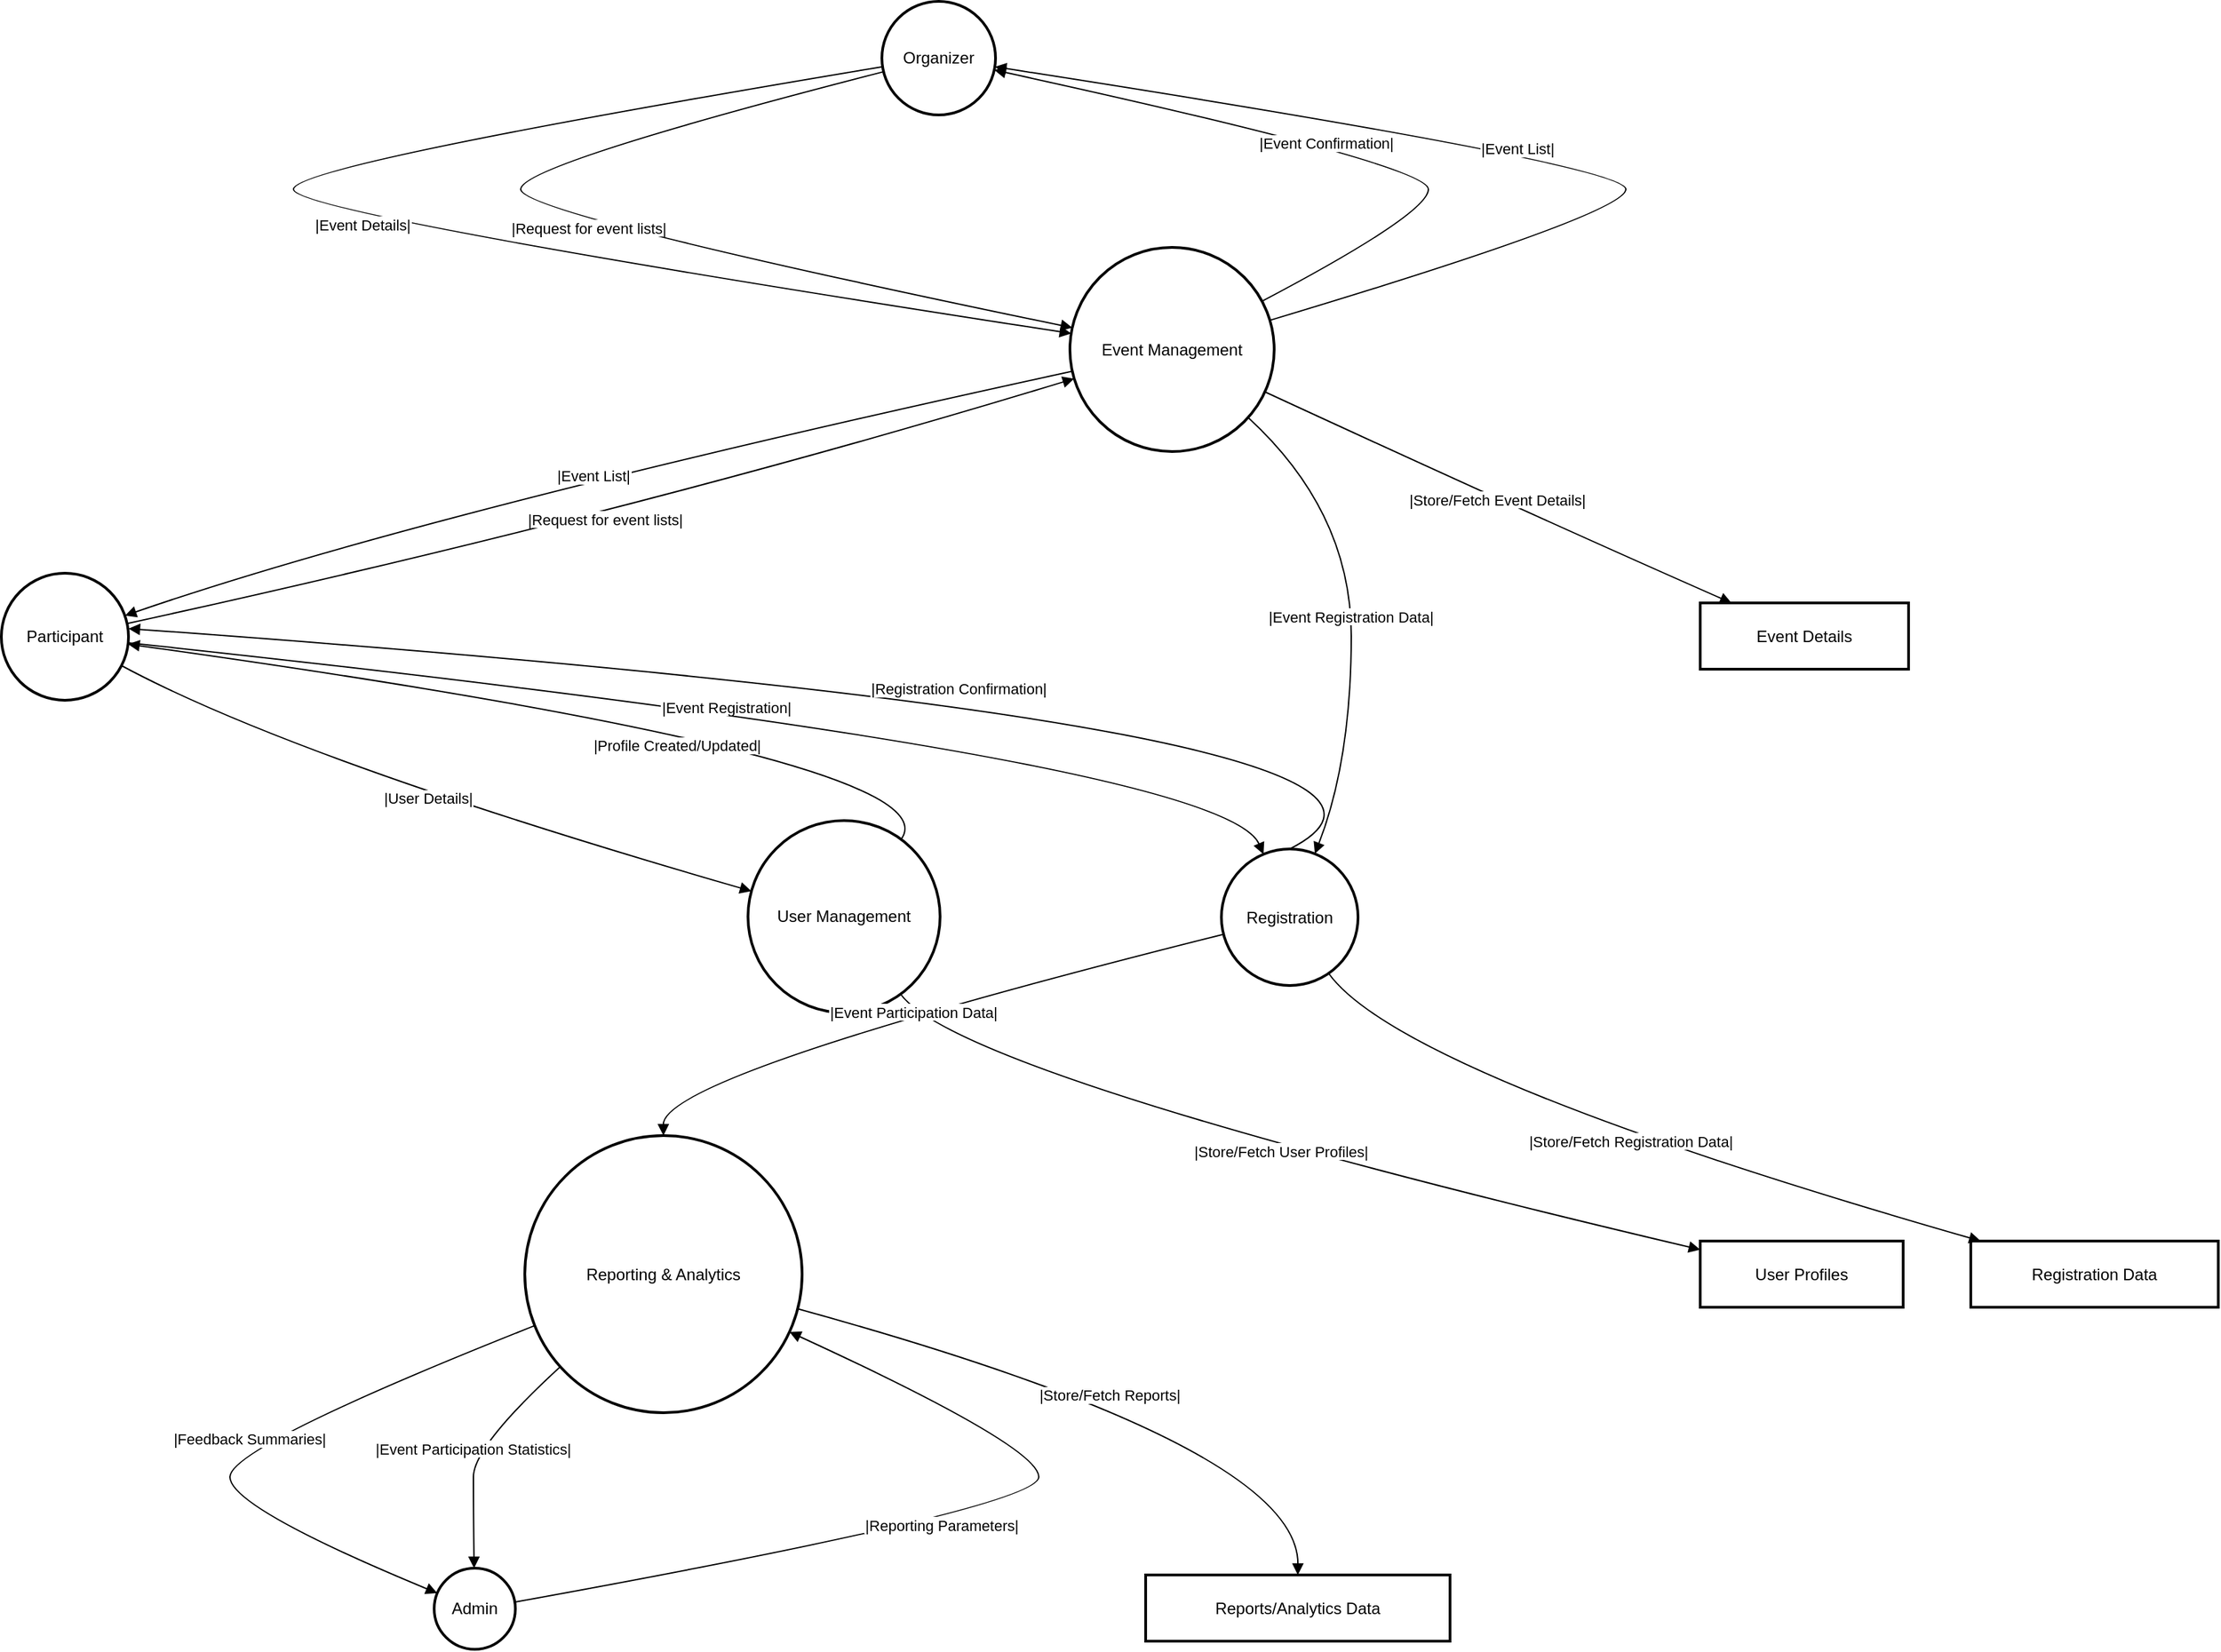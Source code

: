 <mxfile version="24.8.0">
  <diagram name="Page-1" id="ZyzO2luwYPxQ3S3YGxus">
    <mxGraphModel dx="1224" dy="624" grid="1" gridSize="10" guides="1" tooltips="1" connect="1" arrows="1" fold="1" page="1" pageScale="1" pageWidth="850" pageHeight="1100" math="0" shadow="0">
      <root>
        <mxCell id="0" />
        <mxCell id="1" parent="0" />
        <mxCell id="g5DdatFmQpTR3ij23BYN-25" value="Organizer" style="ellipse;aspect=fixed;strokeWidth=2;whiteSpace=wrap;" vertex="1" parent="1">
          <mxGeometry x="671" y="20" width="84" height="84" as="geometry" />
        </mxCell>
        <mxCell id="g5DdatFmQpTR3ij23BYN-26" value="Participant" style="ellipse;aspect=fixed;strokeWidth=2;whiteSpace=wrap;" vertex="1" parent="1">
          <mxGeometry x="20" y="443" width="94" height="94" as="geometry" />
        </mxCell>
        <mxCell id="g5DdatFmQpTR3ij23BYN-27" value="Admin" style="ellipse;aspect=fixed;strokeWidth=2;whiteSpace=wrap;" vertex="1" parent="1">
          <mxGeometry x="340" y="1179" width="60" height="60" as="geometry" />
        </mxCell>
        <mxCell id="g5DdatFmQpTR3ij23BYN-28" value="Event Management" style="ellipse;aspect=fixed;strokeWidth=2;whiteSpace=wrap;" vertex="1" parent="1">
          <mxGeometry x="810" y="202" width="151" height="151" as="geometry" />
        </mxCell>
        <mxCell id="g5DdatFmQpTR3ij23BYN-29" value="User Management" style="ellipse;aspect=fixed;strokeWidth=2;whiteSpace=wrap;" vertex="1" parent="1">
          <mxGeometry x="572" y="626" width="142" height="142" as="geometry" />
        </mxCell>
        <mxCell id="g5DdatFmQpTR3ij23BYN-30" value="Registration" style="ellipse;aspect=fixed;strokeWidth=2;whiteSpace=wrap;" vertex="1" parent="1">
          <mxGeometry x="922" y="647" width="101" height="101" as="geometry" />
        </mxCell>
        <mxCell id="g5DdatFmQpTR3ij23BYN-31" value="Reporting &amp; Analytics" style="ellipse;aspect=fixed;strokeWidth=2;whiteSpace=wrap;" vertex="1" parent="1">
          <mxGeometry x="407" y="859" width="205" height="205" as="geometry" />
        </mxCell>
        <mxCell id="g5DdatFmQpTR3ij23BYN-32" value="Event Details" style="whiteSpace=wrap;strokeWidth=2;" vertex="1" parent="1">
          <mxGeometry x="1276" y="465" width="154" height="49" as="geometry" />
        </mxCell>
        <mxCell id="g5DdatFmQpTR3ij23BYN-33" value="User Profiles" style="whiteSpace=wrap;strokeWidth=2;" vertex="1" parent="1">
          <mxGeometry x="1276" y="937" width="150" height="49" as="geometry" />
        </mxCell>
        <mxCell id="g5DdatFmQpTR3ij23BYN-34" value="Registration Data" style="whiteSpace=wrap;strokeWidth=2;" vertex="1" parent="1">
          <mxGeometry x="1476" y="937" width="183" height="49" as="geometry" />
        </mxCell>
        <mxCell id="g5DdatFmQpTR3ij23BYN-35" value="Reports/Analytics Data" style="whiteSpace=wrap;strokeWidth=2;" vertex="1" parent="1">
          <mxGeometry x="866" y="1184" width="225" height="49" as="geometry" />
        </mxCell>
        <mxCell id="g5DdatFmQpTR3ij23BYN-36" value="|Event Details|" style="curved=1;startArrow=none;endArrow=block;exitX=-0.01;exitY=0.58;entryX=0;entryY=0.42;rounded=0;" edge="1" parent="1" source="g5DdatFmQpTR3ij23BYN-25" target="g5DdatFmQpTR3ij23BYN-28">
          <mxGeometry relative="1" as="geometry">
            <Array as="points">
              <mxPoint x="236" y="141" />
              <mxPoint x="236" y="177" />
            </Array>
          </mxGeometry>
        </mxCell>
        <mxCell id="g5DdatFmQpTR3ij23BYN-37" value="|Event Confirmation|" style="curved=1;startArrow=none;endArrow=block;exitX=1;exitY=0.23;entryX=1;entryY=0.61;rounded=0;" edge="1" parent="1" source="g5DdatFmQpTR3ij23BYN-28" target="g5DdatFmQpTR3ij23BYN-25">
          <mxGeometry relative="1" as="geometry">
            <Array as="points">
              <mxPoint x="1075" y="177" />
              <mxPoint x="1075" y="141" />
            </Array>
          </mxGeometry>
        </mxCell>
        <mxCell id="g5DdatFmQpTR3ij23BYN-38" value="|Request for event lists|" style="curved=1;startArrow=none;endArrow=block;exitX=-0.01;exitY=0.63;entryX=0;entryY=0.39;rounded=0;" edge="1" parent="1" source="g5DdatFmQpTR3ij23BYN-25" target="g5DdatFmQpTR3ij23BYN-28">
          <mxGeometry relative="1" as="geometry">
            <Array as="points">
              <mxPoint x="404" y="141" />
              <mxPoint x="404" y="177" />
            </Array>
          </mxGeometry>
        </mxCell>
        <mxCell id="g5DdatFmQpTR3ij23BYN-39" value="|Event List|" style="curved=1;startArrow=none;endArrow=block;exitX=1;exitY=0.35;entryX=1;entryY=0.58;rounded=0;" edge="1" parent="1" source="g5DdatFmQpTR3ij23BYN-28" target="g5DdatFmQpTR3ij23BYN-25">
          <mxGeometry relative="1" as="geometry">
            <Array as="points">
              <mxPoint x="1221" y="177" />
              <mxPoint x="1221" y="141" />
            </Array>
          </mxGeometry>
        </mxCell>
        <mxCell id="g5DdatFmQpTR3ij23BYN-40" value="|User Details|" style="curved=1;startArrow=none;endArrow=block;exitX=1;exitY=0.76;entryX=0;entryY=0.36;rounded=0;" edge="1" parent="1" source="g5DdatFmQpTR3ij23BYN-26" target="g5DdatFmQpTR3ij23BYN-29">
          <mxGeometry relative="1" as="geometry">
            <Array as="points">
              <mxPoint x="238" y="581" />
            </Array>
          </mxGeometry>
        </mxCell>
        <mxCell id="g5DdatFmQpTR3ij23BYN-41" value="|Profile Created/Updated|" style="curved=1;startArrow=none;endArrow=block;exitX=0.87;exitY=0;entryX=1;entryY=0.56;rounded=0;" edge="1" parent="1" source="g5DdatFmQpTR3ij23BYN-29" target="g5DdatFmQpTR3ij23BYN-26">
          <mxGeometry x="-0.191" y="18" relative="1" as="geometry">
            <Array as="points">
              <mxPoint x="728" y="581" />
            </Array>
            <mxPoint as="offset" />
          </mxGeometry>
        </mxCell>
        <mxCell id="g5DdatFmQpTR3ij23BYN-42" value="|Event Registration|" style="curved=1;startArrow=none;endArrow=block;exitX=1;exitY=0.55;entryX=0.29;entryY=0;rounded=0;" edge="1" parent="1" source="g5DdatFmQpTR3ij23BYN-26" target="g5DdatFmQpTR3ij23BYN-30">
          <mxGeometry relative="1" as="geometry">
            <Array as="points">
              <mxPoint x="923" y="581" />
            </Array>
          </mxGeometry>
        </mxCell>
        <mxCell id="g5DdatFmQpTR3ij23BYN-43" value="|Registration Confirmation|" style="curved=1;startArrow=none;endArrow=block;exitX=0.5;exitY=0;entryX=1;entryY=0.436;rounded=0;exitDx=0;exitDy=0;entryDx=0;entryDy=0;entryPerimeter=0;" edge="1" parent="1" source="g5DdatFmQpTR3ij23BYN-30" target="g5DdatFmQpTR3ij23BYN-26">
          <mxGeometry relative="1" as="geometry">
            <Array as="points">
              <mxPoint x="1147.1" y="558.32" />
            </Array>
            <mxPoint x="1014.748" y="647.002" as="sourcePoint" />
            <mxPoint x="114.005" y="470.314" as="targetPoint" />
          </mxGeometry>
        </mxCell>
        <mxCell id="g5DdatFmQpTR3ij23BYN-44" value="|Request for event lists|" style="curved=1;startArrow=none;endArrow=block;exitX=1;exitY=0.39;entryX=0;entryY=0.65;rounded=0;" edge="1" parent="1" source="g5DdatFmQpTR3ij23BYN-26" target="g5DdatFmQpTR3ij23BYN-28">
          <mxGeometry relative="1" as="geometry">
            <Array as="points">
              <mxPoint x="489" y="398" />
            </Array>
          </mxGeometry>
        </mxCell>
        <mxCell id="g5DdatFmQpTR3ij23BYN-45" value="|Event List|" style="curved=1;startArrow=none;endArrow=block;exitX=0;exitY=0.61;entryX=1;entryY=0.32;rounded=0;" edge="1" parent="1" source="g5DdatFmQpTR3ij23BYN-28" target="g5DdatFmQpTR3ij23BYN-26">
          <mxGeometry relative="1" as="geometry">
            <Array as="points">
              <mxPoint x="332" y="398" />
            </Array>
          </mxGeometry>
        </mxCell>
        <mxCell id="g5DdatFmQpTR3ij23BYN-46" value="|Reporting Parameters|" style="curved=1;startArrow=none;endArrow=block;exitX=1;exitY=0.41;entryX=1;entryY=0.73;rounded=0;" edge="1" parent="1" source="g5DdatFmQpTR3ij23BYN-27" target="g5DdatFmQpTR3ij23BYN-31">
          <mxGeometry relative="1" as="geometry">
            <Array as="points">
              <mxPoint x="787" y="1134" />
              <mxPoint x="787" y="1089" />
            </Array>
          </mxGeometry>
        </mxCell>
        <mxCell id="g5DdatFmQpTR3ij23BYN-47" value="|Feedback Summaries|" style="curved=1;startArrow=none;endArrow=block;exitX=0;exitY=0.7;entryX=0;entryY=0.29;rounded=0;" edge="1" parent="1" source="g5DdatFmQpTR3ij23BYN-31" target="g5DdatFmQpTR3ij23BYN-27">
          <mxGeometry relative="1" as="geometry">
            <Array as="points">
              <mxPoint x="189" y="1089" />
              <mxPoint x="189" y="1134" />
            </Array>
          </mxGeometry>
        </mxCell>
        <mxCell id="g5DdatFmQpTR3ij23BYN-48" value="|Event Participation Statistics|" style="curved=1;startArrow=none;endArrow=block;exitX=0;exitY=0.95;entryX=0.49;entryY=0;rounded=0;" edge="1" parent="1" source="g5DdatFmQpTR3ij23BYN-31" target="g5DdatFmQpTR3ij23BYN-27">
          <mxGeometry relative="1" as="geometry">
            <Array as="points">
              <mxPoint x="369" y="1089" />
              <mxPoint x="369" y="1134" />
            </Array>
          </mxGeometry>
        </mxCell>
        <mxCell id="g5DdatFmQpTR3ij23BYN-49" value="|Store/Fetch Event Details|" style="curved=1;startArrow=none;endArrow=block;exitX=1;exitY=0.73;entryX=0.15;entryY=0;rounded=0;" edge="1" parent="1" source="g5DdatFmQpTR3ij23BYN-28" target="g5DdatFmQpTR3ij23BYN-32">
          <mxGeometry relative="1" as="geometry">
            <Array as="points">
              <mxPoint x="1147" y="398" />
            </Array>
          </mxGeometry>
        </mxCell>
        <mxCell id="g5DdatFmQpTR3ij23BYN-50" value="|Store/Fetch Registration Data|" style="curved=1;startArrow=none;endArrow=block;exitX=0.85;exitY=1;entryX=0.04;entryY=0;rounded=0;" edge="1" parent="1" source="g5DdatFmQpTR3ij23BYN-30" target="g5DdatFmQpTR3ij23BYN-34">
          <mxGeometry relative="1" as="geometry">
            <Array as="points">
              <mxPoint x="1055" y="814" />
            </Array>
          </mxGeometry>
        </mxCell>
        <mxCell id="g5DdatFmQpTR3ij23BYN-51" value="|Store/Fetch User Profiles|" style="curved=1;startArrow=none;endArrow=block;exitX=0.87;exitY=1.01;entryX=0;entryY=0.13;rounded=0;" edge="1" parent="1" source="g5DdatFmQpTR3ij23BYN-29" target="g5DdatFmQpTR3ij23BYN-33">
          <mxGeometry relative="1" as="geometry">
            <Array as="points">
              <mxPoint x="728" y="814" />
            </Array>
          </mxGeometry>
        </mxCell>
        <mxCell id="g5DdatFmQpTR3ij23BYN-52" value="|Store/Fetch Reports|" style="curved=1;startArrow=none;endArrow=block;exitX=1;exitY=0.63;entryX=0.5;entryY=0.01;rounded=0;" edge="1" parent="1" source="g5DdatFmQpTR3ij23BYN-31" target="g5DdatFmQpTR3ij23BYN-35">
          <mxGeometry relative="1" as="geometry">
            <Array as="points">
              <mxPoint x="979" y="1089" />
            </Array>
          </mxGeometry>
        </mxCell>
        <mxCell id="g5DdatFmQpTR3ij23BYN-53" value="|Event Registration Data|" style="curved=1;startArrow=none;endArrow=block;exitX=1;exitY=0.95;entryX=0.7;entryY=0;rounded=0;" edge="1" parent="1" source="g5DdatFmQpTR3ij23BYN-28" target="g5DdatFmQpTR3ij23BYN-30">
          <mxGeometry relative="1" as="geometry">
            <Array as="points">
              <mxPoint x="1018" y="398" />
              <mxPoint x="1018" y="581" />
            </Array>
          </mxGeometry>
        </mxCell>
        <mxCell id="g5DdatFmQpTR3ij23BYN-54" value="|Event Participation Data|" style="curved=1;startArrow=none;endArrow=block;exitX=0;exitY=0.63;entryX=0.5;entryY=0;rounded=0;" edge="1" parent="1" source="g5DdatFmQpTR3ij23BYN-30" target="g5DdatFmQpTR3ij23BYN-31">
          <mxGeometry relative="1" as="geometry">
            <Array as="points">
              <mxPoint x="509" y="814" />
            </Array>
          </mxGeometry>
        </mxCell>
      </root>
    </mxGraphModel>
  </diagram>
</mxfile>
